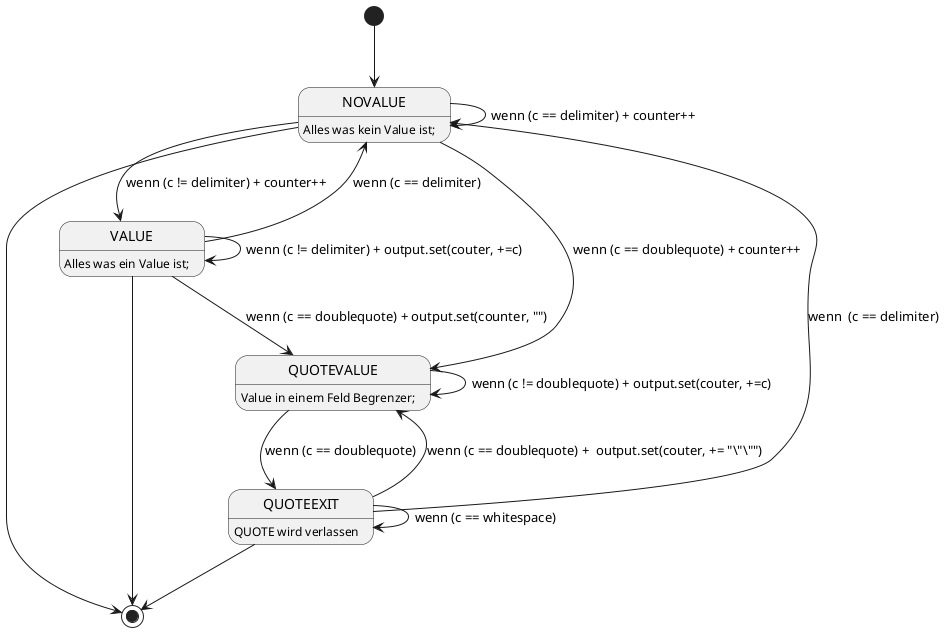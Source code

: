 @startuml

[*] --> NOVALUE

NOVALUE: Alles was kein Value ist;
VALUE: Alles was ein Value ist;
QUOTEVALUE: Value in einem Feld Begrenzer;
QUOTEEXIT: QUOTE wird verlassen



VALUE --> VALUE: wenn (c != delimiter) + output.set(couter, +=c)
VALUE --> NOVALUE: wenn (c == delimiter)
NOVALUE --> VALUE: wenn (c != delimiter) + counter++
NOVALUE --> NOVALUE: wenn (c == delimiter) + counter++

VALUE --> QUOTEVALUE: wenn (c == doublequote) + output.set(counter, "")

NOVALUE --> QUOTEVALUE: wenn (c == doublequote) + counter++
QUOTEVALUE --> QUOTEVALUE: wenn (c != doublequote) + output.set(couter, +=c)
QUOTEVALUE --> QUOTEEXIT: wenn (c == doublequote)
QUOTEEXIT --> QUOTEVALUE: wenn (c == doublequote) +  output.set(couter, += "\"\"")
QUOTEEXIT --> NOVALUE: wenn  (c == delimiter)
QUOTEEXIT --> QUOTEEXIT: wenn (c == whitespace)

VALUE --> [*]
QUOTEEXIT --> [*]
NOVALUE --> [*]


@enduml
